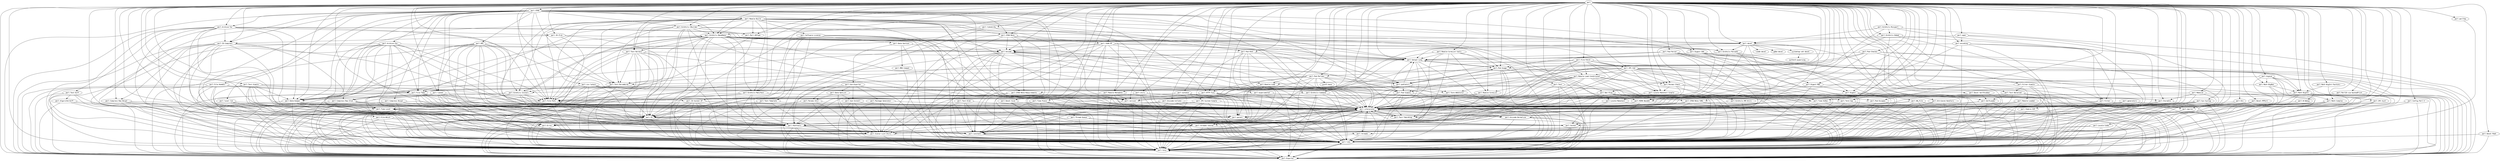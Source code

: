 strict digraph G {
node [fontname=monospace];
  "perl-File-Path" -> "perl-libs";
  "perl-File-Path" -> "perl-libs";
  "perl-File-Path" -> "perl-Carp";
  "perl-File-Path" -> "perl-Exporter";
  "perl-File-Path" -> "perl-interpreter";
  "perl-File-Path" -> "perl-PathTools";
  "perl-File-Path" -> "perl-interpreter";
  "perl-File-Path" -> "perl-PathTools";
  "perl-File-Path" -> "perl-libs";
  "perl-Data-Section" -> "perl-libs";
  "perl-Data-Section" -> "perl-libs";
  "perl-Data-Section" -> "perl-libs";
  "perl-Data-Section" -> "perl-Encode";
  "perl-Data-Section" -> "perl-MRO-Compat";
  "perl-Data-Section" -> "perl-Sub-Exporter";
  "perl-Compress-Raw-Zlib" -> "perl-libs";
  "perl-Compress-Raw-Zlib" -> "perl-libs";
  "perl-Compress-Raw-Zlib" -> "perl-libs";
  "perl-Compress-Raw-Zlib" -> "perl-Carp";
  "perl-Compress-Raw-Zlib" -> "perl-Exporter";
  "perl-Compress-Raw-Zlib" -> "perl-constant";
  "perl-Compress-Raw-Zlib" -> "perl-libs";
  "perl-Compress-Raw-Zlib" -> "perl-libs";
  "perl-Compress-Raw-Zlib" -> "perl-interpreter";
  "perl-Compress-Raw-Zlib" -> "perl-libs";
  "perl-constant" -> "perl-libs";
  "perl-constant" -> "perl-libs";
  "perl-constant" -> "perl-Carp";
  "perl-constant" -> "perl-interpreter";
  "perl-constant" -> "perl-libs";
  "perl-Getopt-Long" -> "perl-libs";
  "perl-Getopt-Long" -> "perl-libs";
  "perl-Getopt-Long" -> "perl-libs";
  "perl-Getopt-Long" -> "perl-Exporter";
  "perl-Getopt-Long" -> "perl-interpreter";
  "perl-Getopt-Long" -> "perl-constant";
  "perl-Getopt-Long" -> "perl-interpreter";
  "perl-Getopt-Long" -> "perl-Text-ParseWords";
  "perl-Getopt-Long" -> "perl-libs";
  "perl-Getopt-Long" -> "perl-Pod-Usage";
  "perl-File-Fetch" -> "perl-libs";
  "perl-File-Fetch" -> "perl-libs";
  "perl-File-Fetch" -> "perl-Carp";
  "perl-File-Fetch" -> "perl-interpreter";
  "perl-File-Fetch" -> "perl-constant";
  "perl-File-Fetch" -> "perl-interpreter";
  "perl-File-Fetch" -> "perl-PathTools";
  "perl-File-Fetch" -> "perl-File-Temp";
  "perl-File-Fetch" -> "perl-File-Path";
  "perl-File-Fetch" -> "perl-interpreter";
  "perl-File-Fetch" -> "perl-interpreter";
  "perl-File-Fetch" -> "perl-PathTools";
  "perl-File-Fetch" -> "perl-Locale-Maketext-Simple";
  "perl-File-Fetch" -> "perl-PathTools";
  "perl-File-Fetch" -> "perl-Module-Load-Conditional";
  "perl-File-Fetch" -> "perl-Params-Check";
  "perl-File-Fetch" -> "perl-IPC-Cmd";
  "perl-CPAN-Meta" -> "perl-libs";
  "perl-CPAN-Meta" -> "perl-libs";
  "perl-CPAN-Meta" -> "perl-libs";
  "perl-CPAN-Meta" -> "perl-Carp";
  "perl-CPAN-Meta" -> "perl-Exporter";
  "perl-CPAN-Meta" -> "perl-Scalar-List-Utils";
  "perl-CPAN-Meta" -> "perl-Encode";
  "perl-CPAN-Meta" -> "perl-libs";
  "perl-CPAN-Meta" -> "perl-libs";
  "perl-CPAN-Meta" -> "perl-CPAN-Meta-Requirements";
  "perl-CPAN-Meta" -> "perl-version";
  "perl-CPAN-Meta" -> "perl-JSON-PP";
  "perl-CPAN-Meta" -> "perl-CPAN-Meta-YAML";
  "perl-Filter" -> "perl-libs";
  "perl-Filter" -> "perl-libs";
  "perl-Filter" -> "perl-libs";
  "perl-Filter" -> "perl-Carp";
  "perl-Filter" -> "perl-Exporter";
  "perl-Filter" -> "perl-interpreter";
  "perl-Filter" -> "perl-libs";
  "perl-Filter" -> "perl-interpreter";
  "perl-Filter" -> "perl-interpreter";
  "perl-Filter" -> "perl-libs";
  "perl-Filter" -> "perl-libs";
  "perl-Archive-Tar" -> "perl-libs";
  "perl-Archive-Tar" -> "perl-libs";
  "perl-Archive-Tar" -> "perl-libs";
  "perl-Archive-Tar" -> "perl-Carp";
  "perl-Archive-Tar" -> "perl-Exporter";
  "perl-Archive-Tar" -> "perl-interpreter";
  "perl-Archive-Tar" -> "perl-interpreter";
  "perl-Archive-Tar" -> "perl-constant";
  "perl-Archive-Tar" -> "perl-Getopt-Long";
  "perl-Archive-Tar" -> "perl-PathTools";
  "perl-Archive-Tar" -> "perl-interpreter";
  "perl-Archive-Tar" -> "perl-Data-Dumper";
  "perl-Archive-Tar" -> "perl-PathTools";
  "perl-Archive-Tar" -> "perl-interpreter";
  "perl-Archive-Tar" -> "perl-File-Path";
  "perl-Archive-Tar" -> "perl-IO";
  "perl-Archive-Tar" -> "perl-IO";
  "perl-Archive-Tar" -> "perl-Pod-Usage";
  "perl-Archive-Tar" -> "perl-interpreter";
  "perl-Archive-Tar" -> "perl-interpreter";
  "perl-Archive-Tar" -> "perl-PathTools";
  "perl-Archive-Tar" -> "perl-Text-Diff";
  "perl-Archive-Tar" -> "perl-libs";
  "perl-Archive-Tar" -> "perl-IO-Compress";
  "perl-Archive-Tar" -> "perl-IO-Compress";
  "perl-Archive-Tar" -> "perl-IO-Zlib";
  "perl-CPAN" -> "perl-libs";
  "perl-CPAN" -> "perl-libs";
  "perl-CPAN" -> "perl-libs";
  "perl-CPAN" -> "perl-Carp";
  "perl-CPAN" -> "perl-Exporter";
  "perl-CPAN" -> "perl-interpreter";
  "perl-CPAN" -> "perl-interpreter";
  "perl-CPAN" -> "perl-interpreter";
  "perl-CPAN" -> "perl-constant";
  "perl-CPAN" -> "perl-PathTools";
  "perl-CPAN" -> "perl-interpreter";
  "perl-CPAN" -> "perl-interpreter";
  "perl-CPAN" -> "perl-Data-Dumper";
  "perl-CPAN" -> "perl-interpreter";
  "perl-CPAN" -> "perl-PathTools";
  "perl-CPAN" -> "perl-interpreter";
  "perl-CPAN" -> "perl-File-Path";
  "perl-CPAN" -> "perl-interpreter";
  "perl-CPAN" -> "perl-interpreter";
  "perl-CPAN" -> "perl-interpreter";
  "perl-CPAN" -> "perl-Digest-MD5";
  "perl-CPAN" -> "perl-interpreter";
  "perl-CPAN" -> "perl-interpreter";
  "perl-CPAN" -> "perl-URI";
  "perl-CPAN" -> "perl-PathTools";
  "perl-CPAN" -> "perl-interpreter";
  "perl-CPAN" -> "perl-Time-Local";
  "perl-CPAN" -> "perl-interpreter";
  "perl-CPAN" -> "perl-URI";
  "perl-CPAN" -> "perl-Digest-SHA";
  "perl-CPAN" -> "perl-Text-ParseWords";
  "perl-CPAN" -> "perl-interpreter";
  "perl-CPAN" -> "perl-Text-Tabs+Wrap";
  "perl-CPAN" -> "perl-IO-Compress";
  "perl-CPAN" -> "perl-ExtUtils-MakeMaker";
  "perl-CPAN" -> "perl-interpreter";
  "perl-CPAN" -> "perl-Archive-Zip";
  "perl-CPAN" -> "perl-interpreter";
  "perl-CPAN" -> "perl-ExtUtils-Manifest";
  "perl-CPAN" -> "perl-libnet";
  "perl-CPAN" -> "perl-Module-Build";
  "perl-CPAN" -> "perl-interpreter";
  "perl-CPAN" -> "perl-ExtUtils-CBuilder";
  "perl-CPAN" -> "perl-Text-Glob";
  "perl-CPAN" -> "perl-interpreter";
  "perl-CPAN" -> "perl-local-lib";
  "perl-CPAN" -> "perl-Net-Ping";
  "perl-CPAN" -> "perl-interpreter";
  "perl-CPAN" -> "perl-Compress-Bzip2";
  "perl-CPAN" -> "perl-libnet";
  "perl-CPAN" -> "perl-Devel-Size";
  "perl-CPAN" -> "perl-interpreter";
  "perl-CPAN" -> "perl-libs";
  "perl-CPAN" -> "perl-CPAN-Meta-Requirements";
  "perl-CPAN" -> "perl-File-Temp";
  "perl-CPAN" -> "perl-Archive-Tar";
  "perl-CPAN" -> "perl-CPAN-Meta";
  "perl-CPAN" -> "perl-File-HomeDir";
  "perl-CPAN" -> "perl-HTTP-Tiny";
  "perl-Carp" -> "perl-libs";
  "perl-Carp" -> "perl-libs";
  "perl-Carp" -> "perl-libs";
  "perl-Carp" -> "perl-Exporter";
  "perl-Compress-Raw-Bzip2" -> "perl-libs";
  "perl-Compress-Raw-Bzip2" -> "perl-libs";
  "perl-Compress-Raw-Bzip2" -> "perl-libs";
  "perl-Compress-Raw-Bzip2" -> "perl-Carp";
  "perl-Compress-Raw-Bzip2" -> "perl-Exporter";
  "perl-Compress-Raw-Bzip2" -> "perl-constant";
  "perl-Compress-Raw-Bzip2" -> "perl-libs";
  "perl-Compress-Raw-Bzip2" -> "perl-libs";
  "perl-Compress-Raw-Bzip2" -> "perl-interpreter";
  "perl-Compress-Raw-Bzip2" -> "perl-libs";
  "perl-Algorithm-Diff" -> "perl-libs";
  "perl-Algorithm-Diff" -> "perl-libs";
  "perl-Algorithm-Diff" -> "perl-Carp";
  "perl-Algorithm-Diff" -> "perl-Exporter";
  "perl-Algorithm-Diff" -> "perl-interpreter";
  "perl-Algorithm-Diff" -> "perl-libs";
  "perl-File-Temp" -> "perl-libs";
  "perl-File-Temp" -> "perl-libs";
  "perl-File-Temp" -> "perl-Carp";
  "perl-File-Temp" -> "perl-interpreter";
  "perl-File-Temp" -> "perl-constant";
  "perl-File-Temp" -> "perl-Scalar-List-Utils";
  "perl-File-Temp" -> "perl-interpreter";
  "perl-File-Temp" -> "perl-interpreter";
  "perl-File-Temp" -> "perl-PathTools";
  "perl-File-Temp" -> "perl-IO";
  "perl-File-Temp" -> "perl-Errno";
  "perl-File-Temp" -> "perl-IO";
  "perl-File-Temp" -> "perl-libs";
  "perl-File-Temp" -> "perl-Exporter";
  "perl-File-Temp" -> "perl-PathTools";
  "perl-File-Temp" -> "perl-parent";
  "perl-File-Temp" -> "perl-File-Path";
  "perl-File-Temp" -> "perl-interpreter";
  "perl-Fedora-VSP" -> "perl-libs";
  "perl-Fedora-VSP" -> "perl-libs";
  "perl-Fedora-VSP" -> "perl-libs";
  "perl-bignum" -> "perl-libs";
  "perl-bignum" -> "perl-libs";
  "perl-bignum" -> "perl-libs";
  "perl-bignum" -> "perl-Carp";
  "perl-bignum" -> "perl-Exporter";
  "perl-bignum" -> "perl-constant";
  "perl-bignum" -> "perl-interpreter";
  "perl-bignum" -> "perl-Math-BigInt";
  "perl-bignum" -> "perl-libs";
  "perl-bignum" -> "perl-Math-BigInt";
  "perl-bignum" -> "perl-Math-BigRat";
  "perl-Env" -> "perl-libs";
  "perl-Env" -> "perl-interpreter";
  "perl-Env" -> "perl-interpreter";
  "perl-ExtUtils-ParseXS" -> "perl-libs";
  "perl-ExtUtils-ParseXS" -> "perl-libs";
  "perl-ExtUtils-ParseXS" -> "perl-libs";
  "perl-ExtUtils-ParseXS" -> "perl-interpreter";
  "perl-ExtUtils-ParseXS" -> "perl-Getopt-Long";
  "perl-ExtUtils-ParseXS" -> "perl-PathTools";
  "perl-ExtUtils-ParseXS" -> "perl-interpreter";
  "perl-ExtUtils-ParseXS" -> "perl-PathTools";
  "perl-ExtUtils-ParseXS" -> "perl-interpreter";
  "perl-ExtUtils-ParseXS" -> "perl-interpreter";
  "perl-ExtUtils-ParseXS" -> "perl-libs";
  "perl-ExtUtils-ParseXS" -> "perl-libs";
  "perl-ExtUtils-ParseXS" -> "perl-Exporter";
  "perl-ExtUtils-ParseXS" -> "perl-libs";
  "perl-Digest-SHA" -> "perl-libs";
  "perl-Digest-SHA" -> "perl-libs";
  "perl-Digest-SHA" -> "perl-libs";
  "perl-Digest-SHA" -> "perl-Carp";
  "perl-Digest-SHA" -> "perl-Exporter";
  "perl-Digest-SHA" -> "perl-interpreter";
  "perl-Digest-SHA" -> "perl-interpreter";
  "perl-Digest-SHA" -> "perl-Getopt-Long";
  "perl-Digest-SHA" -> "perl-libs";
  "perl-Digest-SHA" -> "perl-interpreter";
  "perl-Digest-SHA" -> "perl-interpreter";
  "perl-Digest-SHA" -> "perl-libs";
  "perl-Digest-SHA" -> "perl-Digest";
  "perl-Digest-SHA" -> "perl-libs";
  "perl-Compress-Bzip2" -> "perl-libs";
  "perl-Compress-Bzip2" -> "perl-libs";
  "perl-Compress-Bzip2" -> "perl-libs";
  "perl-Compress-Bzip2" -> "perl-Carp";
  "perl-Compress-Bzip2" -> "perl-Exporter";
  "perl-Compress-Bzip2" -> "perl-libs";
  "perl-Compress-Bzip2" -> "perl-interpreter";
  "perl-Compress-Bzip2" -> "perl-libs";
  "perl-Compress-Bzip2" -> "perl-interpreter";
  "perl-Compress-Bzip2" -> "perl-interpreter";
  "perl-Compress-Bzip2" -> "perl-libs";
  "perl-Compress-Bzip2" -> "perl-constant";
  "perl-Filter-Simple" -> "perl-libs";
  "perl-Filter-Simple" -> "perl-libs";
  "perl-Filter-Simple" -> "perl-Carp";
  "perl-Filter-Simple" -> "perl-interpreter";
  "perl-Filter-Simple" -> "perl-Filter";
  "perl-Filter-Simple" -> "perl-Text-Balanced";
  "perl-ExtUtils-CBuilder" -> "perl-libs";
  "perl-ExtUtils-CBuilder" -> "perl-libs";
  "perl-ExtUtils-CBuilder" -> "perl-libs";
  "perl-ExtUtils-CBuilder" -> "perl-interpreter";
  "perl-ExtUtils-CBuilder" -> "perl-interpreter";
  "perl-ExtUtils-CBuilder" -> "perl-PathTools";
  "perl-ExtUtils-CBuilder" -> "perl-File-Temp";
  "perl-ExtUtils-CBuilder" -> "perl-interpreter";
  "perl-ExtUtils-CBuilder" -> "perl-interpreter";
  "perl-ExtUtils-CBuilder" -> "perl-File-Path";
  "perl-ExtUtils-CBuilder" -> "perl-IO";
  "perl-ExtUtils-CBuilder" -> "perl-PathTools";
  "perl-ExtUtils-CBuilder" -> "perl-Text-ParseWords";
  "perl-ExtUtils-CBuilder" -> "perl-IPC-Cmd";
  "perl-ExtUtils-CBuilder" -> "perl-devel";
  "perl-ExtUtils-CBuilder" -> "perl-Perl-OSType";
  "perl-ExtUtils-CBuilder" -> "perl-ExtUtils-MakeMaker";
  "perl-ExtUtils-CBuilder" -> "perl-PathTools";
  "perl-ExtUtils-Install" -> "perl-libs";
  "perl-ExtUtils-Install" -> "perl-libs";
  "perl-ExtUtils-Install" -> "perl-Carp";
  "perl-ExtUtils-Install" -> "perl-Exporter";
  "perl-ExtUtils-Install" -> "perl-interpreter";
  "perl-ExtUtils-Install" -> "perl-PathTools";
  "perl-ExtUtils-Install" -> "perl-interpreter";
  "perl-ExtUtils-Install" -> "perl-Data-Dumper";
  "perl-ExtUtils-Install" -> "perl-PathTools";
  "perl-ExtUtils-Install" -> "perl-interpreter";
  "perl-ExtUtils-Install" -> "perl-File-Path";
  "perl-ExtUtils-Install" -> "perl-interpreter";
  "perl-ExtUtils-Install" -> "perl-interpreter";
  "perl-ExtUtils-Install" -> "perl-ExtUtils-MakeMaker";
  "perl-ExtUtils-Install" -> "perl-interpreter";
  "perl-ExtUtils-Install" -> "perl-interpreter";
  "perl-ExtUtils-Install" -> "perl-libs";
  "perl-Digest" -> "perl-libs";
  "perl-Digest" -> "perl-libs";
  "perl-Digest" -> "perl-Carp";
  "perl-Digest" -> "perl-Exporter";
  "perl-Digest" -> "perl-interpreter";
  "perl-Digest" -> "perl-MIME-Base64";
  "perl-Devel-PPPort" -> "perl-libs";
  "perl-Devel-PPPort" -> "perl-libs";
  "perl-Devel-PPPort" -> "perl-interpreter";
  "perl-Devel-PPPort" -> "perl-libs";
  "perl-File-Which" -> "perl-libs";
  "perl-File-Which" -> "perl-libs";
  "perl-File-Which" -> "perl-libs";
  "perl-File-Which" -> "perl-Exporter";
  "perl-File-Which" -> "perl-constant";
  "perl-File-Which" -> "perl-PathTools";
  "perl-B-Debug" -> "perl-libs";
  "perl-B-Debug" -> "perl-libs";
  "perl-B-Debug" -> "perl-interpreter";
  "perl-B-Debug" -> "perl-interpreter";
  "perl-B-Debug" -> "perl-libs";
  "perl-IPC-Cmd" -> "perl-libs";
  "perl-IPC-Cmd" -> "perl-libs";
  "perl-IPC-Cmd" -> "perl-Carp";
  "perl-IPC-Cmd" -> "perl-Exporter";
  "perl-IPC-Cmd" -> "perl-interpreter";
  "perl-IPC-Cmd" -> "perl-constant";
  "perl-IPC-Cmd" -> "perl-PathTools";
  "perl-IPC-Cmd" -> "perl-interpreter";
  "perl-IPC-Cmd" -> "perl-Socket";
  "perl-IPC-Cmd" -> "perl-Time-HiRes";
  "perl-IPC-Cmd" -> "perl-IO";
  "perl-IPC-Cmd" -> "perl-interpreter";
  "perl-IPC-Cmd" -> "perl-interpreter";
  "perl-IPC-Cmd" -> "perl-IO";
  "perl-IPC-Cmd" -> "perl-Text-ParseWords";
  "perl-IPC-Cmd" -> "perl-interpreter";
  "perl-IPC-Cmd" -> "perl-Locale-Maketext-Simple";
  "perl-IPC-Cmd" -> "perl-ExtUtils-MM-Utils";
  "perl-IPC-Cmd" -> "perl-Module-Load-Conditional";
  "perl-IPC-Cmd" -> "perl-Params-Check";
  "perl-Archive-Zip" -> "perl-libs";
  "perl-Archive-Zip" -> "perl-libs";
  "perl-Archive-Zip" -> "perl-Carp";
  "perl-Archive-Zip" -> "perl-Exporter";
  "perl-Archive-Zip" -> "perl-interpreter";
  "perl-Archive-Zip" -> "perl-interpreter";
  "perl-Archive-Zip" -> "perl-constant";
  "perl-Archive-Zip" -> "perl-interpreter";
  "perl-Archive-Zip" -> "perl-Data-Dumper";
  "perl-Archive-Zip" -> "perl-PathTools";
  "perl-Archive-Zip" -> "perl-File-Temp";
  "perl-Archive-Zip" -> "perl-Encode";
  "perl-Archive-Zip" -> "perl-File-Path";
  "perl-Archive-Zip" -> "perl-IO";
  "perl-Archive-Zip" -> "perl-interpreter";
  "perl-Archive-Zip" -> "perl-interpreter";
  "perl-Archive-Zip" -> "perl-interpreter";
  "perl-Archive-Zip" -> "perl-interpreter";
  "perl-Archive-Zip" -> "perl-interpreter";
  "perl-Archive-Zip" -> "perl-Time-Local";
  "perl-Archive-Zip" -> "perl-libs";
  "perl-Archive-Zip" -> "perl-Compress-Raw-Zlib";
  "perl-Archive-Zip" -> "perl-IO";
  "perl-Archive-Zip" -> "perl-libs";
  "perl-Archive-Zip" -> "perl-PathTools";
  "perl-Data-OptList" -> "perl-libs";
  "perl-Data-OptList" -> "perl-libs";
  "perl-Data-OptList" -> "perl-libs";
  "perl-Data-OptList" -> "perl-Scalar-List-Utils";
  "perl-Data-OptList" -> "perl-Params-Util";
  "perl-Data-OptList" -> "perl-Sub-Install";
  "perl-IO-Compress" -> "perl-libs";
  "perl-IO-Compress" -> "perl-libs";
  "perl-IO-Compress" -> "perl-libs";
  "perl-IO-Compress" -> "perl-Carp";
  "perl-IO-Compress" -> "perl-Exporter";
  "perl-IO-Compress" -> "perl-interpreter";
  "perl-IO-Compress" -> "perl-constant";
  "perl-IO-Compress" -> "perl-Scalar-List-Utils";
  "perl-IO-Compress" -> "perl-PathTools";
  "perl-IO-Compress" -> "perl-interpreter";
  "perl-IO-Compress" -> "perl-Encode";
  "perl-IO-Compress" -> "perl-interpreter";
  "perl-IO-Compress" -> "perl-Scalar-List-Utils";
  "perl-IO-Compress" -> "perl-interpreter";
  "perl-IO-Compress" -> "perl-IO";
  "perl-IO-Compress" -> "perl-IO";
  "perl-IO-Compress" -> "perl-libs";
  "perl-IO-Compress" -> "perl-interpreter";
  "perl-IO-Compress" -> "perl-interpreter";
  "perl-IO-Compress" -> "perl-interpreter";
  "perl-IO-Compress" -> "perl-libs";
  "perl-IO-Compress" -> "perl-Compress-Raw-Bzip2";
  "perl-IO-Compress" -> "perl-Compress-Raw-Zlib";
  "perl-CPAN-Meta-Requirements" -> "perl-libs";
  "perl-CPAN-Meta-Requirements" -> "perl-libs";
  "perl-CPAN-Meta-Requirements" -> "perl-libs";
  "perl-CPAN-Meta-Requirements" -> "perl-Carp";
  "perl-CPAN-Meta-Requirements" -> "perl-interpreter";
  "perl-CPAN-Meta-Requirements" -> "perl-libs";
  "perl-CPAN-Meta-Requirements" -> "perl-version";
  "perl-IO-Socket-IP" -> "perl-libs";
  "perl-IO-Socket-IP" -> "perl-libs";
  "perl-IO-Socket-IP" -> "perl-libs";
  "perl-IO-Socket-IP" -> "perl-Carp";
  "perl-IO-Socket-IP" -> "perl-interpreter";
  "perl-IO-Socket-IP" -> "perl-constant";
  "perl-IO-Socket-IP" -> "perl-interpreter";
  "perl-IO-Socket-IP" -> "perl-IO";
  "perl-IO-Socket-IP" -> "perl-Errno";
  "perl-IO-Socket-IP" -> "perl-Socket";
  "perl-Exporter" -> "perl-libs";
  "perl-Exporter" -> "perl-libs";
  "perl-Exporter" -> "perl-libs";
  "perl-Exporter" -> "perl-libs";
  "perl-Exporter" -> "perl-Carp";
  "perl-generators" -> "perl-libs";
  "perl-generators" -> "perl-interpreter";
  "perl-generators" -> "perl-macros";
  "perl-generators" -> "perl-Fedora-VSP";
  "perl-generators" -> "perl-interpreter";
  "perl-Data-Dumper" -> "perl-libs";
  "perl-Data-Dumper" -> "perl-Carp";
  "perl-Data-Dumper" -> "perl-Exporter";
  "perl-Data-Dumper" -> "perl-constant";
  "perl-Data-Dumper" -> "perl-libs";
  "perl-Data-Dumper" -> "perl-Scalar-List-Utils";
  "perl-Data-Dumper" -> "perl-libs";
  "perl-Data-Dumper" -> "perl-interpreter";
  "perl-Data-Dumper" -> "perl-interpreter";
  "perl-Data-Dumper" -> "perl-libs";
  "perl-Digest-MD5" -> "perl-libs";
  "perl-Digest-MD5" -> "perl-libs";
  "perl-Digest-MD5" -> "perl-Exporter";
  "perl-Digest-MD5" -> "perl-interpreter";
  "perl-Digest-MD5" -> "perl-libs";
  "perl-Digest-MD5" -> "perl-libs";
  "perl-Digest-MD5" -> "perl-Digest";
  "perl-DB_File" -> "perl-libs";
  "perl-DB_File" -> "perl-libs";
  "perl-DB_File" -> "perl-libs";
  "perl-DB_File" -> "perl-Carp";
  "perl-DB_File" -> "perl-Exporter";
  "perl-DB_File" -> "perl-libs";
  "perl-DB_File" -> "perl-PathTools";
  "perl-DB_File" -> "perl-interpreter";
  "perl-DB_File" -> "perl-libs";
  "perl-DB_File" -> "perl-interpreter";
  "perl-DB_File" -> "perl-libs";
  "perl-autodie" -> "perl-libs";
  "perl-autodie" -> "perl-libs";
  "perl-autodie" -> "perl-libs";
  "perl-autodie" -> "perl-Carp";
  "perl-autodie" -> "perl-constant";
  "perl-autodie" -> "perl-Scalar-List-Utils";
  "perl-autodie" -> "perl-interpreter";
  "perl-autodie" -> "perl-interpreter";
  "perl-autodie" -> "perl-interpreter";
  "perl-autodie" -> "perl-interpreter";
  "perl-autodie" -> "perl-parent";
  "perl-autodie" -> "perl-interpreter";
  "perl-autodie" -> "perl-interpreter";
  "perl-autodie" -> "perl-libs";
  "perl-autodie" -> "perl-Exporter";
  "perl-autodie" -> "perl-IPC-System-Simple";
  "perl-Encode" -> "perl-libs";
  "perl-Encode" -> "perl-libs";
  "perl-Encode" -> "perl-libs";
  "perl-Encode" -> "perl-Carp";
  "perl-Encode" -> "perl-interpreter";
  "perl-Encode" -> "perl-interpreter";
  "perl-Encode" -> "perl-constant";
  "perl-Encode" -> "perl-Getopt-Long";
  "perl-Encode" -> "perl-libs";
  "perl-Encode" -> "perl-interpreter";
  "perl-Encode" -> "perl-interpreter";
  "perl-Encode" -> "perl-libs";
  "perl-Encode" -> "perl-libs";
  "perl-Encode" -> "perl-MIME-Base64";
  "perl-Encode" -> "perl-Storable";
  "perl-Encode" -> "perl-interpreter";
  "perl-Encode" -> "perl-interpreter";
  "perl-Encode" -> "perl-libs";
  "perl-Encode" -> "perl-libs";
  "perl-Encode" -> "perl-libs";
  "perl-Encode" -> "perl-Exporter";
  "perl-Encode" -> "perl-parent";
  "perl-Config-Perl-V" -> "perl-libs";
  "perl-Config-Perl-V" -> "perl-libs";
  "perl-Config-Perl-V" -> "perl-libs";
  "perl-Config-Perl-V" -> "perl-Exporter";
  "perl-Config-Perl-V" -> "perl-interpreter";
  "perl-Config-Perl-V" -> "perl-interpreter";
  "perl-CPAN-Meta-YAML" -> "perl-libs";
  "perl-CPAN-Meta-YAML" -> "perl-libs";
  "perl-CPAN-Meta-YAML" -> "perl-libs";
  "perl-CPAN-Meta-YAML" -> "perl-Carp";
  "perl-CPAN-Meta-YAML" -> "perl-Exporter";
  "perl-CPAN-Meta-YAML" -> "perl-Scalar-List-Utils";
  "perl-CPAN-Meta-YAML" -> "perl-interpreter";
  "perl-CPAN-Meta-YAML" -> "perl-interpreter";
  "perl-CPAN-Meta-YAML" -> "perl-libs";
  "perl-File-HomeDir" -> "perl-libs";
  "perl-File-HomeDir" -> "perl-libs";
  "perl-File-HomeDir" -> "perl-Carp";
  "perl-File-HomeDir" -> "perl-Exporter";
  "perl-File-HomeDir" -> "perl-interpreter";
  "perl-File-HomeDir" -> "perl-interpreter";
  "perl-File-HomeDir" -> "perl-libs";
  "perl-File-HomeDir" -> "perl-File-Temp";
  "perl-File-HomeDir" -> "perl-File-Which";
  "perl-File-HomeDir" -> "perl-PathTools";
  "perl-File-HomeDir" -> "perl-File-Path";
  "perl-File-HomeDir" -> "perl-PathTools";
  "perl" -> "perl-libs";
  "perl" -> "perl-Encode";
  "perl" -> "perl-Module-CoreList";
  "perl" -> "perl-Digest-SHA";
  "perl" -> "perl-ExtUtils-MakeMaker";
  "perl" -> "perl-Socket";
  "perl" -> "perl-Time-HiRes";
  "perl" -> "perl-macros";
  "perl" -> "perl-CPAN-Meta";
  "perl" -> "perl-Carp";
  "perl" -> "perl-Errno";
  "perl" -> "perl-Exporter";
  "perl" -> "perl-ExtUtils-ParseXS";
  "perl" -> "perl-Net-Ping";
  "perl" -> "perl-Pod-Perldoc";
  "perl" -> "perl-Scalar-List-Utils";
  "perl" -> "perl-Storable";
  "perl" -> "perl-Test-Harness";
  "perl" -> "perl-Time-Piece";
  "perl" -> "perl-constant";
  "perl" -> "perl-Archive-Tar";
  "perl" -> "perl-Attribute-Handlers";
  "perl" -> "perl-B-Debug";
  "perl" -> "perl-CPAN";
  "perl" -> "perl-CPAN-Meta-Requirements";
  "perl" -> "perl-CPAN-Meta-YAML";
  "perl" -> "perl-Compress-Raw-Bzip2";
  "perl" -> "perl-Compress-Raw-Zlib";
  "perl" -> "perl-Config-Perl-V";
  "perl" -> "perl-DB_File";
  "perl" -> "perl-Data-Dumper";
  "perl" -> "perl-Devel-PPPort";
  "perl" -> "perl-Devel-Peek";
  "perl" -> "perl-Devel-SelfStubber";
  "perl" -> "perl-Digest";
  "perl" -> "perl-Digest-MD5";
  "perl" -> "perl-Env";
  "perl" -> "perl-ExtUtils-CBuilder";
  "perl" -> "perl-ExtUtils-Command";
  "perl" -> "perl-ExtUtils-Embed";
  "perl" -> "perl-ExtUtils-Install";
  "perl" -> "perl-ExtUtils-Manifest";
  "perl" -> "perl-ExtUtils-Miniperl";
  "perl" -> "perl-File-Fetch";
  "perl" -> "perl-File-Path";
  "perl" -> "perl-File-Temp";
  "perl" -> "perl-Filter";
  "perl" -> "perl-Filter-Simple";
  "perl" -> "perl-Getopt-Long";
  "perl" -> "perl-HTTP-Tiny";
  "perl" -> "perl-IO";
  "perl" -> "perl-IO-Compress";
  "perl" -> "perl-IO-Socket-IP";
  "perl" -> "perl-IO-Zlib";
  "perl" -> "perl-IPC-Cmd";
  "perl" -> "perl-IPC-SysV";
  "perl" -> "perl-JSON-PP";
  "perl" -> "perl-Locale-Codes";
  "perl" -> "perl-Locale-Maketext";
  "perl" -> "perl-Locale-Maketext-Simple";
  "perl" -> "perl-MIME-Base64";
  "perl" -> "perl-Math-BigInt";
  "perl" -> "perl-Math-BigInt-FastCalc";
  "perl" -> "perl-Math-BigRat";
  "perl" -> "perl-Math-Complex";
  "perl" -> "perl-Memoize";
  "perl" -> "perl-Module-CoreList-tools";
  "perl" -> "perl-Module-Load";
  "perl" -> "perl-Module-Load-Conditional";
  "perl" -> "perl-Module-Loaded";
  "perl" -> "perl-Module-Metadata";
  "perl" -> "perl-Params-Check";
  "perl" -> "perl-PathTools";
  "perl" -> "perl-Perl-OSType";
  "perl" -> "perl-PerlIO-via-QuotedPrint";
  "perl" -> "perl-Pod-Checker";
  "perl" -> "perl-Pod-Escapes";
  "perl" -> "perl-Pod-Html";
  "perl" -> "perl-Pod-Parser";
  "perl" -> "perl-Pod-Simple";
  "perl" -> "perl-Pod-Usage";
  "perl" -> "perl-SelfLoader";
  "perl" -> "perl-Sys-Syslog";
  "perl" -> "perl-Term-ANSIColor";
  "perl" -> "perl-Term-Cap";
  "perl" -> "perl-Test";
  "perl" -> "perl-Test-Simple";
  "perl" -> "perl-Text-Balanced";
  "perl" -> "perl-Text-ParseWords";
  "perl" -> "perl-Text-Tabs+Wrap";
  "perl" -> "perl-Thread-Queue";
  "perl" -> "perl-Time-Local";
  "perl" -> "perl-Unicode-Collate";
  "perl" -> "perl-Unicode-Normalize";
  "perl" -> "perl-autodie";
  "perl" -> "perl-bignum";
  "perl" -> "perl-encoding";
  "perl" -> "perl-experimental";
  "perl" -> "perl-libnet";
  "perl" -> "perl-libnetcfg";
  "perl" -> "perl-open";
  "perl" -> "perl-parent";
  "perl" -> "perl-perlfaq";
  "perl" -> "perl-podlators";
  "perl" -> "perl-threads";
  "perl" -> "perl-threads-shared";
  "perl" -> "perl-utils";
  "perl" -> "perl-version";
  "perl" -> "perl-libs";
  "perl" -> "perl-devel";
  "perl" -> "perl-interpreter";
  "perl-inc-latest" -> "perl-libs";
  "perl-inc-latest" -> "perl-libs";
  "perl-inc-latest" -> "perl-libs";
  "perl-inc-latest" -> "perl-Carp";
  "perl-inc-latest" -> "perl-PathTools";
  "perl-inc-latest" -> "perl-interpreter";
  "perl-inc-latest" -> "perl-File-Path";
  "perl-inc-latest" -> "perl-IO";
  "perl-inc-latest" -> "perl-interpreter";
  "perl-inc-latest" -> "perl-ExtUtils-Install";
  "perl-ExtUtils-Manifest" -> "perl-libs";
  "perl-ExtUtils-Manifest" -> "perl-libs";
  "perl-ExtUtils-Manifest" -> "perl-libs";
  "perl-ExtUtils-Manifest" -> "perl-Carp";
  "perl-ExtUtils-Manifest" -> "perl-Exporter";
  "perl-ExtUtils-Manifest" -> "perl-interpreter";
  "perl-ExtUtils-Manifest" -> "perl-interpreter";
  "perl-ExtUtils-Manifest" -> "perl-File-Path";
  "perl-ExtUtils-Manifest" -> "perl-interpreter";
  "perl-ExtUtils-Manifest" -> "perl-interpreter";
  "perl-ExtUtils-Manifest" -> "perl-PathTools";
  "perl-experimental" -> "perl-libs";
  "perl-experimental" -> "perl-libs";
  "perl-experimental" -> "perl-libs";
  "perl-experimental" -> "perl-Carp";
  "perl-experimental" -> "perl-version";
  "perl-experimental" -> "perl-interpreter";
  "perl-ExtUtils-MakeMaker" -> "perl-libs";
  "perl-ExtUtils-MakeMaker" -> "perl-libs";
  "perl-ExtUtils-MakeMaker" -> "perl-libs";
  "perl-ExtUtils-MakeMaker" -> "perl-Carp";
  "perl-ExtUtils-MakeMaker" -> "perl-Exporter";
  "perl-ExtUtils-MakeMaker" -> "perl-interpreter";
  "perl-ExtUtils-MakeMaker" -> "perl-interpreter";
  "perl-ExtUtils-MakeMaker" -> "perl-Getopt-Long";
  "perl-ExtUtils-MakeMaker" -> "perl-interpreter";
  "perl-ExtUtils-MakeMaker" -> "perl-interpreter";
  "perl-ExtUtils-MakeMaker" -> "perl-Data-Dumper";
  "perl-ExtUtils-MakeMaker" -> "perl-PathTools";
  "perl-ExtUtils-MakeMaker" -> "perl-Encode";
  "perl-ExtUtils-MakeMaker" -> "perl-interpreter";
  "perl-ExtUtils-MakeMaker" -> "perl-interpreter";
  "perl-ExtUtils-MakeMaker" -> "perl-File-Path";
  "perl-ExtUtils-MakeMaker" -> "perl-IO";
  "perl-ExtUtils-MakeMaker" -> "perl-interpreter";
  "perl-ExtUtils-MakeMaker" -> "perl-interpreter";
  "perl-ExtUtils-MakeMaker" -> "perl-version";
  "perl-ExtUtils-MakeMaker" -> "perl-interpreter";
  "perl-ExtUtils-MakeMaker" -> "perl-Test-Harness";
  "perl-ExtUtils-MakeMaker" -> "perl-devel";
  "perl-ExtUtils-MakeMaker" -> "perl-podlators";
  "perl-ExtUtils-MakeMaker" -> "perl-ExtUtils-Install";
  "perl-ExtUtils-MakeMaker" -> "perl-ExtUtils-ParseXS";
  "perl-ExtUtils-MakeMaker" -> "perl-ExtUtils-Install";
  "perl-ExtUtils-MakeMaker" -> "perl-libs";
  "perl-ExtUtils-MakeMaker" -> "perl-PathTools";
  "perl-ExtUtils-MakeMaker" -> "perl-ExtUtils-Command";
  "perl-ExtUtils-MakeMaker" -> "perl-ExtUtils-Install";
  "perl-ExtUtils-MakeMaker" -> "perl-ExtUtils-Manifest";
  "perl-HTTP-Tiny" -> "perl-libs";
  "perl-HTTP-Tiny" -> "perl-libs";
  "perl-HTTP-Tiny" -> "perl-libs";
  "perl-HTTP-Tiny" -> "perl-Carp";
  "perl-HTTP-Tiny" -> "perl-interpreter";
  "perl-HTTP-Tiny" -> "perl-Socket";
  "perl-HTTP-Tiny" -> "perl-MIME-Base64";
  "perl-HTTP-Tiny" -> "perl-IO";
  "perl-HTTP-Tiny" -> "perl-interpreter";
  "perl-HTTP-Tiny" -> "perl-Time-Local";
  "perl-HTTP-Tiny" -> "perl-Errno";
  "perl-Devel-Size" -> "perl-libs";
  "perl-Devel-Size" -> "perl-libs";
  "perl-Devel-Size" -> "perl-Exporter";
  "perl-Devel-Size" -> "perl-interpreter";
  "perl-Devel-Size" -> "perl-libs";
  "perl-Devel-Size" -> "perl-libs";
  "perl-Devel-Size" -> "perl-libs";
  "perl-PathTools" -> "perl-libs";
  "perl-PathTools" -> "perl-libs";
  "perl-PathTools" -> "perl-Carp";
  "perl-PathTools" -> "perl-Exporter";
  "perl-PathTools" -> "perl-interpreter";
  "perl-PathTools" -> "perl-constant";
  "perl-PathTools" -> "perl-libs";
  "perl-PathTools" -> "perl-Scalar-List-Utils";
  "perl-interpreter" -> "perl-libs";
  "perl-interpreter" -> "perl-libs";
  "perl-interpreter" -> "perl-libs";
  "perl-interpreter" -> "perl-Carp";
  "perl-interpreter" -> "perl-Exporter";
  "perl-interpreter" -> "perl-constant";
  "perl-interpreter" -> "perl-libs";
  "perl-interpreter" -> "perl-PathTools";
  "perl-interpreter" -> "perl-PathTools";
  "perl-interpreter" -> "perl-File-Path";
  "perl-interpreter" -> "perl-libs";
  "perl-interpreter" -> "perl-IO";
  "perl-interpreter" -> "perl-parent";
  "perl-interpreter" -> "perl-libs";
  "perl-interpreter" -> "perl-PathTools";
  "perl-interpreter" -> "perl-libs";
  "perl-interpreter" -> "perl-Text-Tabs+Wrap";
  "perl-interpreter" -> "perl-libs";
  "perl-interpreter" -> "perl-threads";
  "perl-interpreter" -> "perl-threads-shared";
  "perl-interpreter" -> "perl-Text-Tabs+Wrap";
  "perl-interpreter" -> "perl-Unicode-Normalize";
  "perl-interpreter" -> "perl-libs";
  "perl-interpreter" -> "perl-libs";
  "perl-interpreter" -> "perl-libs";
  "perl-interpreter" -> "perl-libs";
  "perl-interpreter" -> "perl-libs";
  "perl-interpreter" -> "perl-libs";
  "perl-interpreter" -> "perl-libs";
  "perl-interpreter" -> "perl-libs";
  "perl-interpreter" -> "perl-Scalar-List-Utils";
  "perl-interpreter" -> "perl-libs";
  "perl-interpreter" -> "perl-libs";
  "perl-interpreter" -> "perl-libs";
  "perl-interpreter" -> "perl-libs";
  "perl-interpreter" -> "perl-libs";
  "perl-libs" -> "perl-Carp";
  "perl-libs" -> "perl-Exporter";
  "perl-MRO-Compat" -> "perl-libs";
  "perl-MRO-Compat" -> "perl-libs";
  "perl-MRO-Compat" -> "perl-libs";
  "perl-MRO-Compat" -> "perl-libs";
  "perl-Sub-Exporter" -> "perl-libs";
  "perl-Sub-Exporter" -> "perl-libs";
  "perl-Sub-Exporter" -> "perl-libs";
  "perl-Sub-Exporter" -> "perl-Carp";
  "perl-Sub-Exporter" -> "perl-Package-Generator";
  "perl-Sub-Exporter" -> "perl-libs";
  "perl-Sub-Exporter" -> "perl-Data-OptList";
  "perl-Sub-Exporter" -> "perl-Params-Util";
  "perl-Sub-Exporter" -> "perl-Sub-Install";
  "perl-Pod-Usage" -> "perl-libs";
  "perl-Pod-Usage" -> "perl-libs";
  "perl-Pod-Usage" -> "perl-Carp";
  "perl-Pod-Usage" -> "perl-Exporter";
  "perl-Pod-Usage" -> "perl-interpreter";
  "perl-Pod-Usage" -> "perl-interpreter";
  "perl-Pod-Usage" -> "perl-Getopt-Long";
  "perl-Pod-Usage" -> "perl-interpreter";
  "perl-Pod-Usage" -> "perl-Pod-Perldoc";
  "perl-Pod-Usage" -> "perl-libs";
  "perl-Pod-Usage" -> "perl-PathTools";
  "perl-Pod-Usage" -> "perl-podlators";
  "perl-Text-ParseWords" -> "perl-libs";
  "perl-Text-ParseWords" -> "perl-libs";
  "perl-Text-ParseWords" -> "perl-Carp";
  "perl-Text-ParseWords" -> "perl-Exporter";
  "perl-Text-ParseWords" -> "perl-libs";
  "perl-Locale-Maketext-Simple" -> "perl-libs";
  "perl-Locale-Maketext-Simple" -> "perl-libs";
  "perl-Locale-Maketext-Simple" -> "perl-interpreter";
  "perl-Locale-Maketext-Simple" -> "perl-Locale-Maketext";
  "perl-Locale-Maketext-Simple" -> "perl-libs";
  "perl-Module-Load-Conditional" -> "perl-libs";
  "perl-Module-Load-Conditional" -> "perl-libs";
  "perl-Module-Load-Conditional" -> "perl-Carp";
  "perl-Module-Load-Conditional" -> "perl-Exporter";
  "perl-Module-Load-Conditional" -> "perl-interpreter";
  "perl-Module-Load-Conditional" -> "perl-constant";
  "perl-Module-Load-Conditional" -> "perl-PathTools";
  "perl-Module-Load-Conditional" -> "perl-interpreter";
  "perl-Module-Load-Conditional" -> "perl-interpreter";
  "perl-Module-Load-Conditional" -> "perl-Locale-Maketext-Simple";
  "perl-Module-Load-Conditional" -> "perl-Params-Check";
  "perl-Module-Load-Conditional" -> "perl-Module-CoreList";
  "perl-Module-Load-Conditional" -> "perl-Module-Metadata";
  "perl-Module-Load-Conditional" -> "perl-Module-Load";
  "perl-Module-Load-Conditional" -> "perl-version";
  "perl-Params-Check" -> "perl-libs";
  "perl-Params-Check" -> "perl-libs";
  "perl-Params-Check" -> "perl-Carp";
  "perl-Params-Check" -> "perl-Exporter";
  "perl-Params-Check" -> "perl-interpreter";
  "perl-Params-Check" -> "perl-Locale-Maketext-Simple";
  "perl-JSON-PP" -> "perl-libs";
  "perl-JSON-PP" -> "perl-libs";
  "perl-JSON-PP" -> "perl-Carp";
  "perl-JSON-PP" -> "perl-Exporter";
  "perl-JSON-PP" -> "perl-interpreter";
  "perl-JSON-PP" -> "perl-constant";
  "perl-JSON-PP" -> "perl-Getopt-Long";
  "perl-JSON-PP" -> "perl-Data-Dumper";
  "perl-JSON-PP" -> "perl-interpreter";
  "perl-JSON-PP" -> "perl-Encode";
  "perl-JSON-PP" -> "perl-libs";
  "perl-JSON-PP" -> "perl-interpreter";
  "perl-JSON-PP" -> "perl-Math-BigInt";
  "perl-JSON-PP" -> "perl-Math-BigInt";
  "perl-JSON-PP" -> "perl-libs";
  "perl-JSON-PP" -> "perl-Scalar-List-Utils";
  "perl-Scalar-List-Utils" -> "perl-libs";
  "perl-Scalar-List-Utils" -> "perl-libs";
  "perl-Scalar-List-Utils" -> "perl-libs";
  "perl-Scalar-List-Utils" -> "perl-Carp";
  "perl-Scalar-List-Utils" -> "perl-Exporter";
  "perl-Scalar-List-Utils" -> "perl-libs";
  "perl-Scalar-List-Utils" -> "perl-libs";
  "perl-version" -> "perl-libs";
  "perl-version" -> "perl-libs";
  "perl-version" -> "perl-libs";
  "perl-version" -> "perl-Carp";
  "perl-version" -> "perl-interpreter";
  "perl-version" -> "perl-constant";
  "perl-version" -> "perl-libs";
  "perl-version" -> "perl-interpreter";
  "perl-version" -> "perl-interpreter";
  "perl-version" -> "perl-interpreter";
  "perl-version" -> "perl-libs";
  "perl-version" -> "perl-interpreter";
  "perl-version" -> "perl-interpreter";
  "perl-version" -> "perl-interpreter";
  "perl-version" -> "perl-interpreter";
  "perl-version" -> "perl-interpreter";
  "perl-version" -> "perl-libs";
  "perl-version" -> "perl-libs";
  "perl-IO" -> "perl-libs";
  "perl-IO" -> "perl-libs";
  "perl-IO" -> "perl-libs";
  "perl-IO" -> "perl-Carp";
  "perl-IO" -> "perl-Exporter";
  "perl-IO" -> "perl-interpreter";
  "perl-IO" -> "perl-libs";
  "perl-IO" -> "perl-PathTools";
  "perl-IO" -> "perl-interpreter";
  "perl-IO" -> "perl-libs";
  "perl-IO" -> "perl-interpreter";
  "perl-IO" -> "perl-Errno";
  "perl-IO" -> "perl-interpreter";
  "perl-IO" -> "perl-interpreter";
  "perl-IO" -> "perl-interpreter";
  "perl-IO" -> "perl-interpreter";
  "perl-IO" -> "perl-libs";
  "perl-IO" -> "perl-Socket";
  "perl-IO-Zlib" -> "perl-libs";
  "perl-IO-Zlib" -> "perl-libs";
  "perl-IO-Zlib" -> "perl-Carp";
  "perl-IO-Zlib" -> "perl-interpreter";
  "perl-IO-Zlib" -> "perl-interpreter";
  "perl-IO-Zlib" -> "perl-interpreter";
  "perl-IO-Zlib" -> "perl-IO-Compress";
  "perl-IO-Zlib" -> "perl-interpreter";
  "perl-IO-Zlib" -> "perl-libs";
  "perl-Text-Diff" -> "perl-libs";
  "perl-Text-Diff" -> "perl-libs";
  "perl-Text-Diff" -> "perl-libs";
  "perl-Text-Diff" -> "perl-Carp";
  "perl-Text-Diff" -> "perl-Exporter";
  "perl-Text-Diff" -> "perl-constant";
  "perl-Text-Diff" -> "perl-libs";
  "perl-Text-Diff" -> "perl-Algorithm-Diff";
  "perl-Module-Build" -> "perl-libs";
  "perl-Module-Build" -> "perl-libs";
  "perl-Module-Build" -> "perl-libs";
  "perl-Module-Build" -> "perl-Carp";
  "perl-Module-Build" -> "perl-interpreter";
  "perl-Module-Build" -> "perl-Getopt-Long";
  "perl-Module-Build" -> "perl-interpreter";
  "perl-Module-Build" -> "perl-Data-Dumper";
  "perl-Module-Build" -> "perl-PathTools";
  "perl-Module-Build" -> "perl-interpreter";
  "perl-Module-Build" -> "perl-File-Path";
  "perl-Module-Build" -> "perl-interpreter";
  "perl-Module-Build" -> "perl-interpreter";
  "perl-Module-Build" -> "perl-version";
  "perl-Module-Build" -> "perl-Text-ParseWords";
  "perl-Module-Build" -> "perl-interpreter";
  "perl-Module-Build" -> "perl-Test-Harness";
  "perl-Module-Build" -> "perl-podlators";
  "perl-Module-Build" -> "perl-Software-License";
  "perl-Module-Build" -> "perl-Test-Harness";
  "perl-Module-Build" -> "perl-ExtUtils-MakeMaker";
  "perl-Module-Build" -> "perl-Pod-Html";
  "perl-Module-Build" -> "perl-CPAN-Meta";
  "perl-Module-Build" -> "perl-inc-latest";
  "perl-Module-Build" -> "perl-libs";
  "perl-Module-Build" -> "perl-PathTools";
  "perl-Module-Build" -> "perl-CPAN-Meta";
  "perl-Module-Build" -> "perl-ExtUtils-Manifest";
  "perl-Module-Build" -> "perl-Perl-OSType";
  "perl-Module-Build" -> "perl-CPAN-Meta";
  "perl-Module-Build" -> "perl-ExtUtils-CBuilder";
  "perl-Module-Build" -> "perl-ExtUtils-Install";
  "perl-Module-Build" -> "perl-ExtUtils-ParseXS";
  "perl-Module-Build" -> "perl-Module-Metadata";
  "perl-Module-Build" -> "perl-podlators";
  "perl-Net-Ping" -> "perl-libs";
  "perl-Net-Ping" -> "perl-libs";
  "perl-Net-Ping" -> "perl-Carp";
  "perl-Net-Ping" -> "perl-Exporter";
  "perl-Net-Ping" -> "perl-interpreter";
  "perl-Net-Ping" -> "perl-constant";
  "perl-Net-Ping" -> "perl-interpreter";
  "perl-Net-Ping" -> "perl-interpreter";
  "perl-Net-Ping" -> "perl-Socket";
  "perl-Net-Ping" -> "perl-Time-HiRes";
  "perl-Net-Ping" -> "perl-interpreter";
  "perl-Net-Ping" -> "perl-libs";
  "perl-Text-Glob" -> "perl-libs";
  "perl-Text-Glob" -> "perl-libs";
  "perl-Text-Glob" -> "perl-Exporter";
  "perl-Text-Glob" -> "perl-interpreter";
  "perl-Text-Glob" -> "perl-constant";
  "perl-Text-Tabs+Wrap" -> "perl-libs";
  "perl-Text-Tabs+Wrap" -> "perl-libs";
  "perl-Text-Tabs+Wrap" -> "perl-Exporter";
  "perl-Text-Tabs+Wrap" -> "perl-interpreter";
  "perl-Text-Tabs+Wrap" -> "perl-interpreter";
  "perl-Text-Tabs+Wrap" -> "perl-libs";
  "perl-Text-Tabs+Wrap" -> "perl-libs";
  "perl-Time-Local" -> "perl-libs";
  "perl-Time-Local" -> "perl-libs";
  "perl-Time-Local" -> "perl-Carp";
  "perl-Time-Local" -> "perl-Exporter";
  "perl-Time-Local" -> "perl-constant";
  "perl-Time-Local" -> "perl-parent";
  "perl-URI" -> "perl-libs";
  "perl-URI" -> "perl-libs";
  "perl-URI" -> "perl-libs";
  "perl-URI" -> "perl-Carp";
  "perl-URI" -> "perl-constant";
  "perl-URI" -> "perl-Scalar-List-Utils";
  "perl-URI" -> "perl-Data-Dumper";
  "perl-URI" -> "perl-interpreter";
  "perl-URI" -> "perl-PathTools";
  "perl-URI" -> "perl-Encode";
  "perl-URI" -> "perl-parent";
  "perl-URI" -> "perl-MIME-Base64";
  "perl-URI" -> "perl-libs";
  "perl-URI" -> "perl-libnet";
  "perl-URI" -> "perl-Exporter";
  "perl-URI" -> "perl-MIME-Base64";
  "perl-libnet" -> "perl-libs";
  "perl-libnet" -> "perl-libs";
  "perl-libnet" -> "perl-libs";
  "perl-libnet" -> "perl-Carp";
  "perl-libnet" -> "perl-Exporter";
  "perl-libnet" -> "perl-constant";
  "perl-libnet" -> "perl-interpreter";
  "perl-libnet" -> "perl-interpreter";
  "perl-libnet" -> "perl-interpreter";
  "perl-libnet" -> "perl-interpreter";
  "perl-libnet" -> "perl-interpreter";
  "perl-libnet" -> "perl-Time-Local";
  "perl-libnet" -> "perl-Errno";
  "perl-libnet" -> "perl-IO";
  "perl-libnet" -> "perl-libs";
  "perl-libnet" -> "perl-IO-Socket-IP";
  "perl-libnet" -> "perl-IO";
  "perl-libnet" -> "perl-Socket";
  "perl-local-lib" -> "perl-libs";
  "perl-local-lib" -> "perl-libs";
  "perl-local-lib" -> "perl-libs";
  "perl-local-lib" -> "perl-Carp";
  "perl-local-lib" -> "perl-PathTools";
  "perl-local-lib" -> "perl-interpreter";
  "perl-local-lib" -> "perl-interpreter";
  "perl-local-lib" -> "perl-interpreter";
  "perl-local-lib" -> "perl-Carp";
  "perl-local-lib" -> "perl-libs";
  "perl-Errno" -> "perl-libs";
  "perl-Errno" -> "perl-libs";
  "perl-Errno" -> "perl-Carp";
  "perl-Errno" -> "perl-Exporter";
  "perl-Errno" -> "perl-interpreter";
  "perl-Errno" -> "perl-libs";
  "perl-parent" -> "perl-libs";
  "perl-parent" -> "perl-libs";
  "perl-parent" -> "perl-interpreter";
  "perl-Math-BigInt" -> "perl-libs";
  "perl-Math-BigInt" -> "perl-libs";
  "perl-Math-BigInt" -> "perl-libs";
  "perl-Math-BigInt" -> "perl-Carp";
  "perl-Math-BigInt" -> "perl-Exporter";
  "perl-Math-BigInt" -> "perl-constant";
  "perl-Math-BigInt" -> "perl-interpreter";
  "perl-Math-BigInt" -> "perl-libs";
  "perl-Math-BigInt" -> "perl-libs";
  "perl-Math-BigInt" -> "perl-Math-Complex";
  "perl-Math-BigRat" -> "perl-libs";
  "perl-Math-BigRat" -> "perl-libs";
  "perl-Math-BigRat" -> "perl-libs";
  "perl-Math-BigRat" -> "perl-Carp";
  "perl-Math-BigRat" -> "perl-interpreter";
  "perl-Math-BigRat" -> "perl-libs";
  "perl-Math-BigRat" -> "perl-Math-BigInt";
  "perl-Math-BigRat" -> "perl-Math-BigInt";
  "perl-Text-Balanced" -> "perl-libs";
  "perl-Text-Balanced" -> "perl-libs";
  "perl-Text-Balanced" -> "perl-Carp";
  "perl-Text-Balanced" -> "perl-Exporter";
  "perl-Text-Balanced" -> "perl-interpreter";
  "perl-Text-Balanced" -> "perl-interpreter";
  "perl-Text-Balanced" -> "perl-SelfLoader";
  "perl-Text-Balanced" -> "perl-libs";
  "perl-Perl-OSType" -> "perl-libs";
  "perl-Perl-OSType" -> "perl-libs";
  "perl-Perl-OSType" -> "perl-libs";
  "perl-Perl-OSType" -> "perl-Exporter";
  "perl-devel" -> "perl-libs";
  "perl-devel" -> "perl-libs";
  "perl-devel" -> "perl-libs";
  "perl-devel" -> "perl-interpreter";
  "perl-devel" -> "perl-interpreter";
  "perl-devel" -> "perl-Getopt-Long";
  "perl-devel" -> "perl-libs";
  "perl-devel" -> "perl-PathTools";
  "perl-devel" -> "perl-interpreter";
  "perl-devel" -> "perl-File-Path";
  "perl-devel" -> "perl-Text-Tabs+Wrap";
  "perl-devel" -> "perl-interpreter";
  "perl-devel" -> "perl-ExtUtils-ParseXS";
  "perl-devel" -> "gdbm-devel";
  "perl-devel" -> "libdb-devel";
  "perl-devel" -> "perl-ExtUtils-Install";
  "perl-devel" -> "systemtap-sdt-devel";
  "perl-devel" -> "perl-interpreter";
  "perl-devel" -> "perl-libs";
  "perl-MIME-Base64" -> "perl-libs";
  "perl-MIME-Base64" -> "perl-libs";
  "perl-MIME-Base64" -> "perl-Exporter";
  "perl-MIME-Base64" -> "perl-interpreter";
  "perl-MIME-Base64" -> "perl-libs";
  "perl-MIME-Base64" -> "perl-libs";
  "perl-ExtUtils-MM-Utils" -> "perl-libs";
  "perl-ExtUtils-MM-Utils" -> "perl-libs";
  "perl-ExtUtils-MM-Utils" -> "perl-interpreter";
  "perl-ExtUtils-MM-Utils" -> "perl-libs";
  "perl-Socket" -> "perl-libs";
  "perl-Socket" -> "perl-libs";
  "perl-Socket" -> "perl-Carp";
  "perl-Socket" -> "perl-Exporter";
  "perl-Socket" -> "perl-libs";
  "perl-Socket" -> "perl-libs";
  "perl-Socket" -> "perl-interpreter";
  "perl-Time-HiRes" -> "perl-libs";
  "perl-Time-HiRes" -> "perl-libs";
  "perl-Time-HiRes" -> "perl-Carp";
  "perl-Time-HiRes" -> "perl-Exporter";
  "perl-Time-HiRes" -> "perl-libs";
  "perl-Time-HiRes" -> "perl-interpreter";
  "perl-Params-Util" -> "perl-libs";
  "perl-Params-Util" -> "perl-libs";
  "perl-Params-Util" -> "perl-Exporter";
  "perl-Params-Util" -> "perl-interpreter";
  "perl-Params-Util" -> "perl-libs";
  "perl-Params-Util" -> "perl-interpreter";
  "perl-Params-Util" -> "perl-interpreter";
  "perl-Params-Util" -> "perl-libs";
  "perl-Params-Util" -> "perl-Scalar-List-Utils";
  "perl-Sub-Install" -> "perl-libs";
  "perl-Sub-Install" -> "perl-libs";
  "perl-Sub-Install" -> "perl-libs";
  "perl-Sub-Install" -> "perl-Carp";
  "perl-Sub-Install" -> "perl-Scalar-List-Utils";
  "perl-Sub-Install" -> "perl-interpreter";
  "perl-macros" -> "perl-libs";
  "perl-Storable" -> "perl-libs";
  "perl-Storable" -> "perl-Carp";
  "perl-Storable" -> "perl-Exporter";
  "perl-Storable" -> "perl-interpreter";
  "perl-Storable" -> "perl-libs";
  "perl-Storable" -> "perl-interpreter";
  "perl-Storable" -> "perl-interpreter";
  "perl-Storable" -> "perl-libs";
  "perl-Storable" -> "perl-IO";
  "perl-Attribute-Handlers" -> "perl-libs";
  "perl-Attribute-Handlers" -> "perl-libs";
  "perl-Attribute-Handlers" -> "perl-libs";
  "perl-Attribute-Handlers" -> "perl-Carp";
  "perl-Attribute-Handlers" -> "perl-interpreter";
  "perl-Attribute-Handlers" -> "perl-libs";
  "perl-Devel-Peek" -> "perl-libs";
  "perl-Devel-Peek" -> "perl-Exporter";
  "perl-Devel-Peek" -> "perl-libs";
  "perl-Devel-Peek" -> "perl-libs";
  "perl-Devel-SelfStubber" -> "perl-libs";
  "perl-Devel-SelfStubber" -> "perl-PathTools";
  "perl-Devel-SelfStubber" -> "perl-SelfLoader";
  "perl-ExtUtils-Command" -> "perl-libs";
  "perl-ExtUtils-Command" -> "perl-libs";
  "perl-ExtUtils-Command" -> "perl-Carp";
  "perl-ExtUtils-Command" -> "perl-Exporter";
  "perl-ExtUtils-Command" -> "perl-interpreter";
  "perl-ExtUtils-Command" -> "perl-File-Path";
  "perl-ExtUtils-Command" -> "perl-interpreter";
  "perl-ExtUtils-Command" -> "perl-interpreter";
  "perl-ExtUtils-Command" -> "perl-libs";
  "perl-ExtUtils-Embed" -> "perl-libs";
  "perl-ExtUtils-Embed" -> "perl-libs";
  "perl-ExtUtils-Embed" -> "perl-Exporter";
  "perl-ExtUtils-Embed" -> "perl-interpreter";
  "perl-ExtUtils-Embed" -> "perl-PathTools";
  "perl-ExtUtils-Embed" -> "perl-interpreter";
  "perl-ExtUtils-Embed" -> "perl-devel";
  "perl-ExtUtils-Miniperl" -> "perl-libs";
  "perl-ExtUtils-Miniperl" -> "perl-libs";
  "perl-ExtUtils-Miniperl" -> "perl-Exporter";
  "perl-ExtUtils-Miniperl" -> "perl-interpreter";
  "perl-ExtUtils-Miniperl" -> "perl-devel";
  "perl-ExtUtils-Miniperl" -> "perl-ExtUtils-Embed";
  "perl-IPC-SysV" -> "perl-libs";
  "perl-IPC-SysV" -> "perl-libs";
  "perl-IPC-SysV" -> "perl-Carp";
  "perl-IPC-SysV" -> "perl-Exporter";
  "perl-IPC-SysV" -> "perl-interpreter";
  "perl-IPC-SysV" -> "perl-libs";
  "perl-IPC-SysV" -> "perl-interpreter";
  "perl-IPC-SysV" -> "perl-interpreter";
  "perl-IPC-SysV" -> "perl-interpreter";
  "perl-Locale-Codes" -> "perl-libs";
  "perl-Locale-Codes" -> "perl-libs";
  "perl-Locale-Codes" -> "perl-libs";
  "perl-Locale-Codes" -> "perl-Carp";
  "perl-Locale-Codes" -> "perl-Exporter";
  "perl-Locale-Codes" -> "perl-constant";
  "perl-Locale-Codes" -> "perl-libs";
  "perl-Locale-Codes" -> "perl-libs";
  "perl-Locale-Codes" -> "perl-libs";
  "perl-Locale-Maketext" -> "perl-libs";
  "perl-Locale-Maketext" -> "perl-libs";
  "perl-Locale-Maketext" -> "perl-libs";
  "perl-Locale-Maketext" -> "perl-Carp";
  "perl-Locale-Maketext" -> "perl-interpreter";
  "perl-Locale-Maketext" -> "perl-libs";
  "perl-Locale-Maketext" -> "perl-interpreter";
  "perl-Locale-Maketext" -> "perl-interpreter";
  "perl-Math-BigInt-FastCalc" -> "perl-libs";
  "perl-Math-BigInt-FastCalc" -> "perl-libs";
  "perl-Math-BigInt-FastCalc" -> "perl-libs";
  "perl-Math-BigInt-FastCalc" -> "perl-libs";
  "perl-Math-BigInt-FastCalc" -> "perl-libs";
  "perl-Math-BigInt-FastCalc" -> "perl-libs";
  "perl-Math-BigInt-FastCalc" -> "perl-Math-BigInt";
  "perl-Math-Complex" -> "perl-libs";
  "perl-Math-Complex" -> "perl-libs";
  "perl-Math-Complex" -> "perl-libs";
  "perl-Math-Complex" -> "perl-Exporter";
  "perl-Math-Complex" -> "perl-Scalar-List-Utils";
  "perl-Math-Complex" -> "perl-interpreter";
  "perl-Math-Complex" -> "perl-interpreter";
  "perl-Memoize" -> "perl-libs";
  "perl-Memoize" -> "perl-libs";
  "perl-Memoize" -> "perl-Carp";
  "perl-Memoize" -> "perl-Exporter";
  "perl-Memoize" -> "perl-interpreter";
  "perl-Memoize" -> "perl-interpreter";
  "perl-Memoize" -> "perl-Storable";
  "perl-Memoize" -> "perl-interpreter";
  "perl-Memoize" -> "perl-interpreter";
  "perl-Module-CoreList" -> "perl-libs";
  "perl-Module-CoreList" -> "perl-libs";
  "perl-Module-CoreList" -> "perl-libs";
  "perl-Module-CoreList" -> "perl-interpreter";
  "perl-Module-CoreList" -> "perl-Scalar-List-Utils";
  "perl-Module-CoreList" -> "perl-version";
  "perl-Module-CoreList-tools" -> "perl-libs";
  "perl-Module-CoreList-tools" -> "perl-libs";
  "perl-Module-CoreList-tools" -> "perl-interpreter";
  "perl-Module-CoreList-tools" -> "perl-Getopt-Long";
  "perl-Module-CoreList-tools" -> "perl-Scalar-List-Utils";
  "perl-Module-CoreList-tools" -> "perl-Pod-Usage";
  "perl-Module-CoreList-tools" -> "perl-interpreter";
  "perl-Module-CoreList-tools" -> "perl-Module-CoreList";
  "perl-Module-CoreList-tools" -> "perl-version";
  "perl-Module-CoreList-tools" -> "perl-Module-CoreList";
  "perl-Module-Load" -> "perl-libs";
  "perl-Module-Load" -> "perl-libs";
  "perl-Module-Load" -> "perl-libs";
  "perl-Module-Load" -> "perl-PathTools";
  "perl-Module-Loaded" -> "perl-libs";
  "perl-Module-Loaded" -> "perl-libs";
  "perl-Module-Loaded" -> "perl-Carp";
  "perl-Module-Loaded" -> "perl-interpreter";
  "perl-Module-Metadata" -> "perl-libs";
  "perl-Module-Metadata" -> "perl-libs";
  "perl-Module-Metadata" -> "perl-libs";
  "perl-Module-Metadata" -> "perl-Carp";
  "perl-Module-Metadata" -> "perl-PathTools";
  "perl-Module-Metadata" -> "perl-interpreter";
  "perl-Module-Metadata" -> "perl-interpreter";
  "perl-Module-Metadata" -> "perl-version";
  "perl-PerlIO-via-QuotedPrint" -> "perl-libs";
  "perl-PerlIO-via-QuotedPrint" -> "perl-libs";
  "perl-PerlIO-via-QuotedPrint" -> "perl-MIME-Base64";
  "perl-Pod-Checker" -> "perl-libs";
  "perl-Pod-Checker" -> "perl-libs";
  "perl-Pod-Checker" -> "perl-libs";
  "perl-Pod-Checker" -> "perl-Carp";
  "perl-Pod-Checker" -> "perl-Exporter";
  "perl-Pod-Checker" -> "perl-interpreter";
  "perl-Pod-Checker" -> "perl-interpreter";
  "perl-Pod-Checker" -> "perl-Getopt-Long";
  "perl-Pod-Checker" -> "perl-Pod-Usage";
  "perl-Pod-Checker" -> "perl-Pod-Simple";
  "perl-Pod-Checker" -> "perl-Pod-Simple";
  "perl-Pod-Escapes" -> "perl-libs";
  "perl-Pod-Escapes" -> "perl-libs";
  "perl-Pod-Escapes" -> "perl-libs";
  "perl-Pod-Escapes" -> "perl-Exporter";
  "perl-Pod-Escapes" -> "perl-interpreter";
  "perl-Pod-Escapes" -> "perl-libs";
  "perl-Pod-Html" -> "perl-libs";
  "perl-Pod-Html" -> "perl-libs";
  "perl-Pod-Html" -> "perl-libs";
  "perl-Pod-Html" -> "perl-Carp";
  "perl-Pod-Html" -> "perl-Exporter";
  "perl-Pod-Html" -> "perl-interpreter";
  "perl-Pod-Html" -> "perl-interpreter";
  "perl-Pod-Html" -> "perl-Getopt-Long";
  "perl-Pod-Html" -> "perl-PathTools";
  "perl-Pod-Html" -> "perl-interpreter";
  "perl-Pod-Html" -> "perl-PathTools";
  "perl-Pod-Html" -> "perl-interpreter";
  "perl-Pod-Html" -> "perl-parent";
  "perl-Pod-Html" -> "perl-interpreter";
  "perl-Pod-Html" -> "perl-PathTools";
  "perl-Pod-Html" -> "perl-Pod-Simple";
  "perl-Pod-Html" -> "perl-Pod-Simple";
  "perl-Pod-Parser" -> "perl-libs";
  "perl-Pod-Parser" -> "perl-libs";
  "perl-Pod-Parser" -> "perl-Carp";
  "perl-Pod-Parser" -> "perl-Exporter";
  "perl-Pod-Parser" -> "perl-interpreter";
  "perl-Pod-Parser" -> "perl-interpreter";
  "perl-Pod-Parser" -> "perl-Getopt-Long";
  "perl-Pod-Parser" -> "perl-PathTools";
  "perl-Pod-Parser" -> "perl-PathTools";
  "perl-Pod-Parser" -> "perl-interpreter";
  "perl-Pod-Parser" -> "perl-Pod-Usage";
  "perl-Pod-Parser" -> "perl-interpreter";
  "perl-Pod-Parser" -> "perl-libs";
  "perl-Pod-Perldoc" -> "perl-libs";
  "perl-Pod-Perldoc" -> "perl-libs";
  "perl-Pod-Perldoc" -> "perl-libs";
  "perl-Pod-Perldoc" -> "perl-Carp";
  "perl-Pod-Perldoc" -> "perl-interpreter";
  "perl-Pod-Perldoc" -> "perl-interpreter";
  "perl-Pod-Perldoc" -> "perl-interpreter";
  "perl-Pod-Perldoc" -> "perl-Encode";
  "perl-Pod-Perldoc" -> "perl-interpreter";
  "perl-Pod-Perldoc" -> "perl-interpreter";
  "perl-Pod-Perldoc" -> "perl-parent";
  "perl-Pod-Perldoc" -> "perl-IO";
  "perl-Pod-Perldoc" -> "perl-interpreter";
  "perl-Pod-Perldoc" -> "perl-PathTools";
  "perl-Pod-Perldoc" -> "perl-IO";
  "perl-Pod-Perldoc" -> "perl-Text-ParseWords";
  "perl-Pod-Perldoc" -> "perl-interpreter";
  "perl-Pod-Perldoc" -> "perl-HTTP-Tiny";
  "perl-Pod-Perldoc" -> "groff-base";
  "perl-Pod-Perldoc" -> "perl-podlators";
  "perl-Pod-Perldoc" -> "perl-Pod-Simple";
  "perl-Pod-Perldoc" -> "perl-podlators";
  "perl-Pod-Perldoc" -> "perl-podlators";
  "perl-Pod-Perldoc" -> "perl-libs";
  "perl-Pod-Perldoc" -> "perl-libs";
  "perl-Pod-Perldoc" -> "perl-File-Temp";
  "perl-Pod-Perldoc" -> "perl-podlators";
  "perl-Pod-Perldoc" -> "perl-Pod-Simple";
  "perl-Pod-Perldoc" -> "perl-Pod-Simple";
  "perl-Pod-Simple" -> "perl-libs";
  "perl-Pod-Simple" -> "perl-libs";
  "perl-Pod-Simple" -> "perl-Carp";
  "perl-Pod-Simple" -> "perl-interpreter";
  "perl-Pod-Simple" -> "perl-Getopt-Long";
  "perl-Pod-Simple" -> "perl-PathTools";
  "perl-Pod-Simple" -> "perl-interpreter";
  "perl-Pod-Simple" -> "perl-interpreter";
  "perl-Pod-Simple" -> "perl-PathTools";
  "perl-Pod-Simple" -> "perl-Encode";
  "perl-Pod-Simple" -> "perl-interpreter";
  "perl-Pod-Simple" -> "perl-interpreter";
  "perl-Pod-Simple" -> "perl-libs";
  "perl-Pod-Simple" -> "perl-libs";
  "perl-Pod-Simple" -> "perl-libs";
  "perl-Pod-Simple" -> "perl-libs";
  "perl-Pod-Simple" -> "perl-Text-Tabs+Wrap";
  "perl-Pod-Simple" -> "perl-Pod-Escapes";
  "perl-SelfLoader" -> "perl-libs";
  "perl-SelfLoader" -> "perl-libs";
  "perl-SelfLoader" -> "perl-Carp";
  "perl-SelfLoader" -> "perl-Exporter";
  "perl-SelfLoader" -> "perl-interpreter";
  "perl-SelfLoader" -> "perl-IO";
  "perl-SelfLoader" -> "perl-libs";
  "perl-Sys-Syslog" -> "perl-libs";
  "perl-Sys-Syslog" -> "perl-libs";
  "perl-Sys-Syslog" -> "perl-libs";
  "perl-Sys-Syslog" -> "perl-Carp";
  "perl-Sys-Syslog" -> "perl-Exporter";
  "perl-Sys-Syslog" -> "perl-interpreter";
  "perl-Sys-Syslog" -> "perl-constant";
  "perl-Sys-Syslog" -> "perl-libs";
  "perl-Sys-Syslog" -> "perl-interpreter";
  "perl-Sys-Syslog" -> "perl-interpreter";
  "perl-Sys-Syslog" -> "perl-interpreter";
  "perl-Sys-Syslog" -> "perl-interpreter";
  "perl-Sys-Syslog" -> "perl-libs";
  "perl-Sys-Syslog" -> "perl-Socket";
  "perl-Sys-Syslog" -> "perl-interpreter";
  "perl-Sys-Syslog" -> "perl-libs";
  "perl-Term-ANSIColor" -> "perl-libs";
  "perl-Term-ANSIColor" -> "perl-libs";
  "perl-Term-ANSIColor" -> "perl-libs";
  "perl-Term-ANSIColor" -> "perl-Exporter";
  "perl-Term-ANSIColor" -> "perl-libs";
  "perl-Term-Cap" -> "perl-libs";
  "perl-Term-Cap" -> "perl-libs";
  "perl-Term-Cap" -> "perl-Carp";
  "perl-Term-Cap" -> "perl-interpreter";
  "perl-Test" -> "perl-libs";
  "perl-Test" -> "perl-libs";
  "perl-Test" -> "perl-Carp";
  "perl-Test" -> "perl-Exporter";
  "perl-Test" -> "perl-interpreter";
  "perl-Test" -> "perl-File-Temp";
  "perl-Test" -> "perl-libs";
  "perl-Test-Harness" -> "perl-libs";
  "perl-Test-Harness" -> "perl-libs";
  "perl-Test-Harness" -> "perl-libs";
  "perl-Test-Harness" -> "perl-Carp";
  "perl-Test-Harness" -> "perl-Exporter";
  "perl-Test-Harness" -> "perl-interpreter";
  "perl-Test-Harness" -> "perl-interpreter";
  "perl-Test-Harness" -> "perl-constant";
  "perl-Test-Harness" -> "perl-Getopt-Long";
  "perl-Test-Harness" -> "perl-PathTools";
  "perl-Test-Harness" -> "perl-interpreter";
  "perl-Test-Harness" -> "perl-interpreter";
  "perl-Test-Harness" -> "perl-interpreter";
  "perl-Test-Harness" -> "perl-File-Path";
  "perl-Test-Harness" -> "perl-IO";
  "perl-Test-Harness" -> "perl-interpreter";
  "perl-Test-Harness" -> "perl-IO";
  "perl-Test-Harness" -> "perl-Text-ParseWords";
  "perl-Test-Harness" -> "perl-interpreter";
  "perl-Test-Harness" -> "perl-libs";
  "perl-Test-Simple" -> "perl-libs";
  "perl-Test-Simple" -> "perl-libs";
  "perl-Test-Simple" -> "perl-libs";
  "perl-Test-Simple" -> "perl-Carp";
  "perl-Test-Simple" -> "perl-Exporter";
  "perl-Test-Simple" -> "perl-interpreter";
  "perl-Test-Simple" -> "perl-Scalar-List-Utils";
  "perl-Test-Simple" -> "perl-PathTools";
  "perl-Test-Simple" -> "perl-interpreter";
  "perl-Test-Simple" -> "perl-Data-Dumper";
  "perl-Test-Simple" -> "perl-File-Temp";
  "perl-Test-Simple" -> "perl-interpreter";
  "perl-Test-Simple" -> "perl-IO";
  "perl-Test-Simple" -> "perl-Storable";
  "perl-Test-Simple" -> "perl-interpreter";
  "perl-Test-Simple" -> "perl-Term-ANSIColor";
  "perl-Test-Simple" -> "perl-threads-shared";
  "perl-Test-Simple" -> "perl-interpreter";
  "perl-Test-Simple" -> "perl-libs";
  "perl-Test-Simple" -> "perl-libs";
  "perl-Thread-Queue" -> "perl-libs";
  "perl-Thread-Queue" -> "perl-libs";
  "perl-Thread-Queue" -> "perl-libs";
  "perl-Thread-Queue" -> "perl-Carp";
  "perl-Thread-Queue" -> "perl-Scalar-List-Utils";
  "perl-Thread-Queue" -> "perl-threads-shared";
  "perl-Time-Piece" -> "perl-libs";
  "perl-Time-Piece" -> "perl-libs";
  "perl-Time-Piece" -> "perl-Carp";
  "perl-Time-Piece" -> "perl-constant";
  "perl-Time-Piece" -> "perl-libs";
  "perl-Time-Piece" -> "perl-interpreter";
  "perl-Time-Piece" -> "perl-interpreter";
  "perl-Time-Piece" -> "perl-Time-Local";
  "perl-Time-Piece" -> "perl-libs";
  "perl-Time-Piece" -> "perl-Exporter";
  "perl-Unicode-Collate" -> "perl-libs";
  "perl-Unicode-Collate" -> "perl-libs";
  "perl-Unicode-Collate" -> "perl-libs";
  "perl-Unicode-Collate" -> "perl-Carp";
  "perl-Unicode-Collate" -> "perl-interpreter";
  "perl-Unicode-Collate" -> "perl-constant";
  "perl-Unicode-Collate" -> "perl-libs";
  "perl-Unicode-Collate" -> "perl-PathTools";
  "perl-Unicode-Collate" -> "perl-interpreter";
  "perl-Unicode-Collate" -> "perl-Unicode-Normalize";
  "perl-Unicode-Collate" -> "perl-libs";
  "perl-Unicode-Normalize" -> "perl-libs";
  "perl-Unicode-Normalize" -> "perl-libs";
  "perl-Unicode-Normalize" -> "perl-libs";
  "perl-Unicode-Normalize" -> "perl-Carp";
  "perl-Unicode-Normalize" -> "perl-Exporter";
  "perl-Unicode-Normalize" -> "perl-libs";
  "perl-Unicode-Normalize" -> "perl-interpreter";
  "perl-Unicode-Normalize" -> "perl-libs";
  "perl-encoding" -> "perl-libs";
  "perl-encoding" -> "perl-libs";
  "perl-encoding" -> "perl-libs";
  "perl-encoding" -> "perl-Carp";
  "perl-encoding" -> "perl-constant";
  "perl-encoding" -> "perl-Encode";
  "perl-encoding" -> "perl-interpreter";
  "perl-encoding" -> "perl-libs";
  "perl-encoding" -> "perl-Filter";
  "perl-libnetcfg" -> "perl-libs";
  "perl-libnetcfg" -> "perl-interpreter";
  "perl-libnetcfg" -> "perl-interpreter";
  "perl-libnetcfg" -> "perl-PathTools";
  "perl-libnetcfg" -> "perl-IO";
  "perl-libnetcfg" -> "perl-interpreter";
  "perl-libnetcfg" -> "perl-ExtUtils-MakeMaker";
  "perl-open" -> "perl-libs";
  "perl-open" -> "perl-libs";
  "perl-open" -> "perl-Carp";
  "perl-open" -> "perl-Encode";
  "perl-open" -> "perl-encoding";
  "perl-open" -> "perl-libs";
  "perl-perlfaq" -> "perl-libs";
  "perl-perlfaq" -> "perl-libs";
  "perl-perlfaq" -> "perl-libs";
  "perl-podlators" -> "perl-libs";
  "perl-podlators" -> "perl-libs";
  "perl-podlators" -> "perl-libs";
  "perl-podlators" -> "perl-Carp";
  "perl-podlators" -> "perl-Exporter";
  "perl-podlators" -> "perl-interpreter";
  "perl-podlators" -> "perl-interpreter";
  "perl-podlators" -> "perl-Getopt-Long";
  "perl-podlators" -> "perl-interpreter";
  "perl-podlators" -> "perl-interpreter";
  "perl-podlators" -> "perl-Encode";
  "perl-podlators" -> "perl-Pod-Usage";
  "perl-podlators" -> "perl-Term-ANSIColor";
  "perl-podlators" -> "perl-interpreter";
  "perl-podlators" -> "perl-Term-Cap";
  "perl-podlators" -> "perl-libs";
  "perl-podlators" -> "perl-PathTools";
  "perl-podlators" -> "perl-Pod-Simple";
  "perl-threads" -> "perl-libs";
  "perl-threads" -> "perl-libs";
  "perl-threads" -> "perl-libs";
  "perl-threads" -> "perl-Carp";
  "perl-threads" -> "perl-libs";
  "perl-threads" -> "perl-interpreter";
  "perl-threads" -> "perl-interpreter";
  "perl-threads" -> "perl-libs";
  "perl-threads" -> "perl-libs";
  "perl-threads-shared" -> "perl-libs";
  "perl-threads-shared" -> "perl-libs";
  "perl-threads-shared" -> "perl-libs";
  "perl-threads-shared" -> "perl-Carp";
  "perl-threads-shared" -> "perl-libs";
  "perl-threads-shared" -> "perl-Scalar-List-Utils";
  "perl-threads-shared" -> "perl-libs";
  "perl-threads-shared" -> "perl-libs";
  "perl-threads-shared" -> "perl-threads";
  "perl-utils" -> "perl-libs";
  "perl-utils" -> "perl-libs";
  "perl-utils" -> "perl-Carp";
  "perl-utils" -> "perl-interpreter";
  "perl-utils" -> "perl-interpreter";
  "perl-utils" -> "perl-PathTools";
  "perl-utils" -> "perl-interpreter";
  "perl-utils" -> "perl-interpreter";
  "perl-utils" -> "perl-File-Path";
  "perl-utils" -> "perl-interpreter";
  "perl-utils" -> "perl-libs";
  "perl-utils" -> "perl-Text-Tabs+Wrap";
  "perl-utils" -> "perl-libs";
  "perl-utils" -> "perl-libs";
  "perl-Package-Generator" -> "perl-libs";
  "perl-Package-Generator" -> "perl-libs";
  "perl-Package-Generator" -> "perl-libs";
  "perl-Package-Generator" -> "perl-Carp";
  "perl-Package-Generator" -> "perl-Scalar-List-Utils";
  "perl-Package-Generator" -> "perl-interpreter";
  "perl-Package-Generator" -> "perl-libs";
  "perl-Software-License" -> "perl-libs";
  "perl-Software-License" -> "perl-libs";
  "perl-Software-License" -> "perl-libs";
  "perl-Software-License" -> "perl-Carp";
  "perl-Software-License" -> "perl-PathTools";
  "perl-Software-License" -> "perl-parent";
  "perl-Software-License" -> "perl-IO";
  "perl-Software-License" -> "perl-Module-Load";
  "perl-Software-License" -> "perl-Text-Template";
  "perl-Software-License" -> "perl-Data-Section";
  "perl-Software-License" -> "perl-libs";
  "systemtap-sdt-devel" -> "python3-pyparsing";
  "perl-Text-Template" -> "perl-libs";
  "perl-Text-Template" -> "perl-libs";
  "perl-Text-Template" -> "perl-Carp";
  "perl-Text-Template" -> "perl-Exporter";
  "perl-Text-Template" -> "perl-interpreter";
  "perl-Text-Template" -> "perl-libs";
  "perl-IPC-System-Simple" -> "perl-libs";
  "perl-IPC-System-Simple" -> "perl-Carp";
  "perl-IPC-System-Simple" -> "perl-Exporter";
  "perl-IPC-System-Simple" -> "perl-interpreter";
  "perl-IPC-System-Simple" -> "perl-libs";
  "perl-IPC-System-Simple" -> "perl-libs";
  "perl-IPC-System-Simple" -> "perl-interpreter";
  "perl-IPC-System-Simple" -> "perl-Scalar-List-Utils";
  "perl-IPC-System-Simple" -> "perl-Scalar-List-Utils";
  "perl-IPC-System-Simple" -> "perl-constant";
  "perl-IPC-System-Simple" -> "perl-libs";
  "perl-IPC-System-Simple" -> "perl-libs";
}
